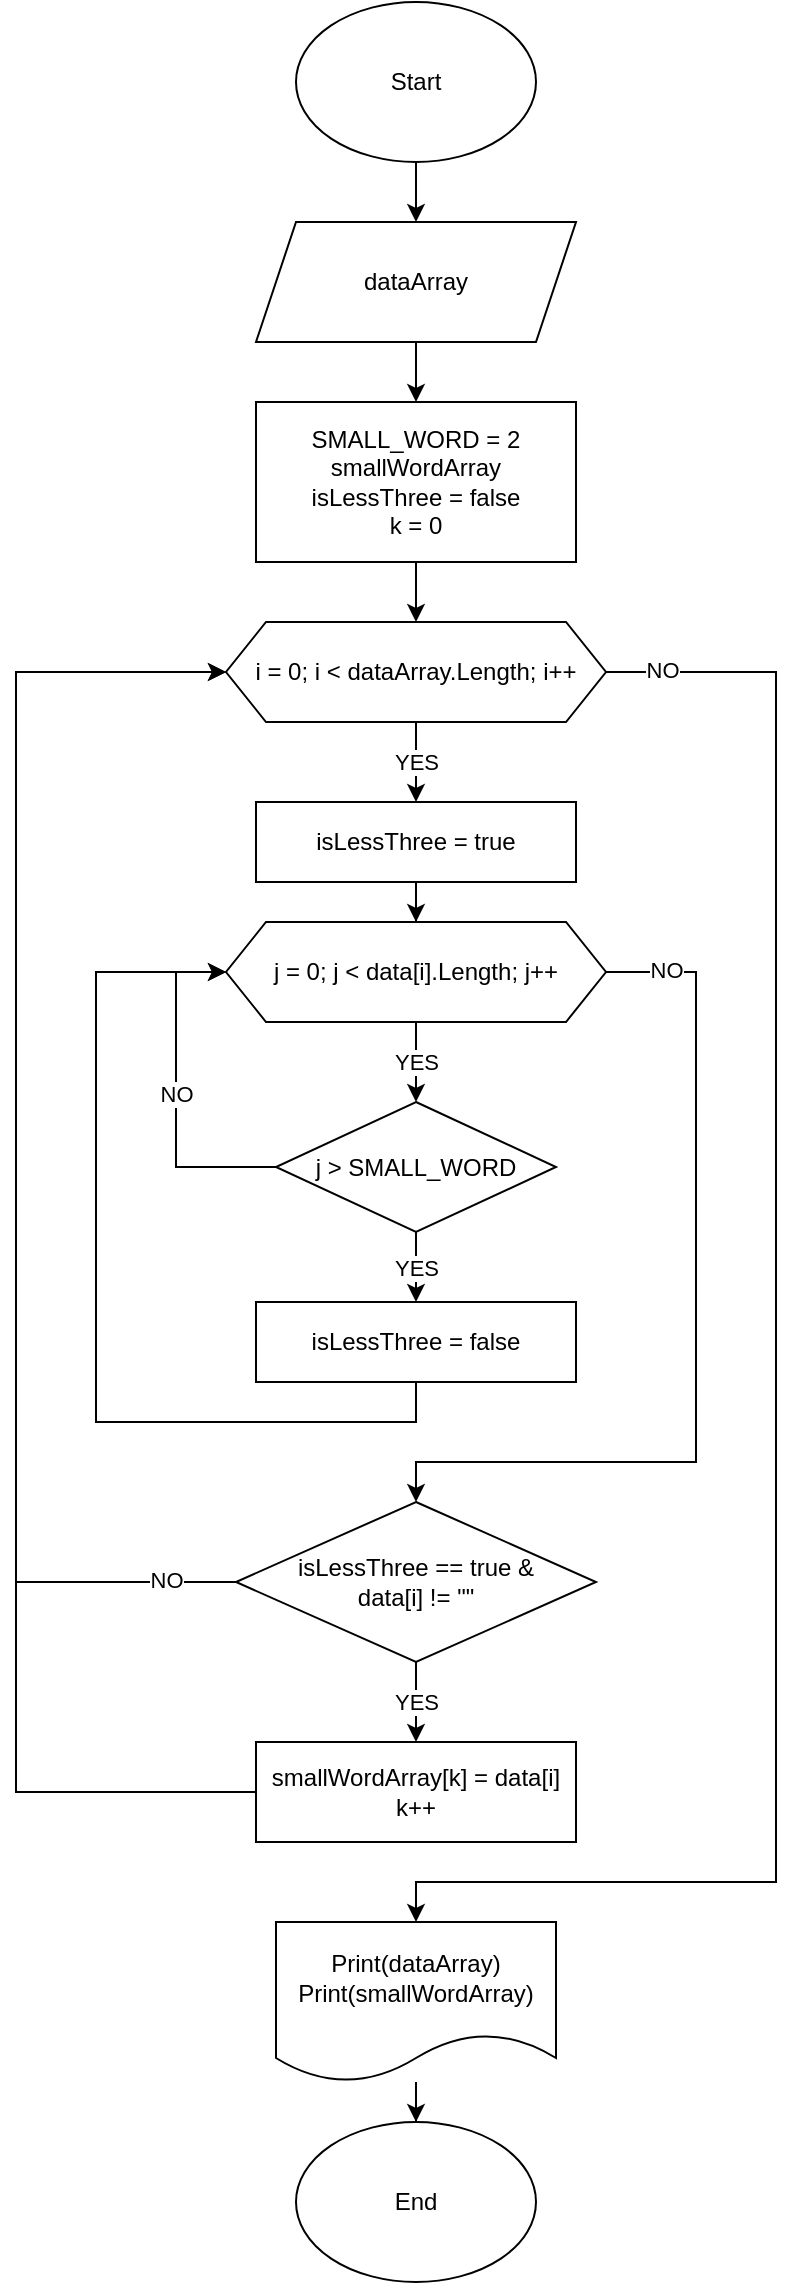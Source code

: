 <mxfile version="20.8.16" type="device"><diagram name="Страница 1" id="gZboKjlhhA_dYOazLyXa"><mxGraphModel dx="1311" dy="2357" grid="1" gridSize="10" guides="1" tooltips="1" connect="1" arrows="1" fold="1" page="1" pageScale="1" pageWidth="827" pageHeight="1169" math="0" shadow="0"><root><mxCell id="0"/><mxCell id="1" parent="0"/><mxCell id="pLO8W13Y_IraoeBc7tk2-8" style="edgeStyle=orthogonalEdgeStyle;rounded=0;orthogonalLoop=1;jettySize=auto;html=1;entryX=0.5;entryY=0;entryDx=0;entryDy=0;" parent="1" source="pLO8W13Y_IraoeBc7tk2-1" target="pLO8W13Y_IraoeBc7tk2-3" edge="1"><mxGeometry relative="1" as="geometry"/></mxCell><mxCell id="pLO8W13Y_IraoeBc7tk2-1" value="Start" style="ellipse;whiteSpace=wrap;html=1;" parent="1" vertex="1"><mxGeometry x="340" y="-40" width="120" height="80" as="geometry"/></mxCell><mxCell id="pLO8W13Y_IraoeBc7tk2-9" style="edgeStyle=orthogonalEdgeStyle;rounded=0;orthogonalLoop=1;jettySize=auto;html=1;entryX=0.5;entryY=0;entryDx=0;entryDy=0;" parent="1" source="pLO8W13Y_IraoeBc7tk2-3" target="pLO8W13Y_IraoeBc7tk2-5" edge="1"><mxGeometry relative="1" as="geometry"/></mxCell><mxCell id="pLO8W13Y_IraoeBc7tk2-3" value="dataArray" style="shape=parallelogram;perimeter=parallelogramPerimeter;whiteSpace=wrap;html=1;fixedSize=1;" parent="1" vertex="1"><mxGeometry x="320" y="70" width="160" height="60" as="geometry"/></mxCell><mxCell id="pLO8W13Y_IraoeBc7tk2-7" style="edgeStyle=orthogonalEdgeStyle;rounded=0;orthogonalLoop=1;jettySize=auto;html=1;entryX=0.5;entryY=0;entryDx=0;entryDy=0;" parent="1" source="pLO8W13Y_IraoeBc7tk2-5" edge="1"><mxGeometry relative="1" as="geometry"><mxPoint x="400" y="270" as="targetPoint"/></mxGeometry></mxCell><mxCell id="pLO8W13Y_IraoeBc7tk2-5" value="SMALL_WORD = 2&lt;br&gt;smallWordArray&lt;br&gt;isLessThree = false&lt;br&gt;k = 0" style="rounded=0;whiteSpace=wrap;html=1;" parent="1" vertex="1"><mxGeometry x="320" y="160" width="160" height="80" as="geometry"/></mxCell><mxCell id="pLO8W13Y_IraoeBc7tk2-14" value="YES" style="edgeStyle=orthogonalEdgeStyle;rounded=0;orthogonalLoop=1;jettySize=auto;html=1;" parent="1" source="pLO8W13Y_IraoeBc7tk2-10" target="pLO8W13Y_IraoeBc7tk2-11" edge="1"><mxGeometry relative="1" as="geometry"/></mxCell><mxCell id="pLO8W13Y_IraoeBc7tk2-42" style="edgeStyle=orthogonalEdgeStyle;rounded=0;orthogonalLoop=1;jettySize=auto;html=1;" parent="1" source="pLO8W13Y_IraoeBc7tk2-10" edge="1"><mxGeometry relative="1" as="geometry"><mxPoint x="400" y="920" as="targetPoint"/><Array as="points"><mxPoint x="580" y="295"/><mxPoint x="580" y="900"/><mxPoint x="400" y="900"/></Array></mxGeometry></mxCell><mxCell id="pLO8W13Y_IraoeBc7tk2-52" value="NO" style="edgeLabel;html=1;align=center;verticalAlign=middle;resizable=0;points=[];" parent="pLO8W13Y_IraoeBc7tk2-42" vertex="1" connectable="0"><mxGeometry x="-0.938" y="1" relative="1" as="geometry"><mxPoint as="offset"/></mxGeometry></mxCell><mxCell id="pLO8W13Y_IraoeBc7tk2-10" value="i = 0; i &amp;lt; dataArray.Length; i++" style="shape=hexagon;perimeter=hexagonPerimeter2;whiteSpace=wrap;html=1;fixedSize=1;" parent="1" vertex="1"><mxGeometry x="305" y="270" width="190" height="50" as="geometry"/></mxCell><mxCell id="pLO8W13Y_IraoeBc7tk2-17" style="edgeStyle=orthogonalEdgeStyle;rounded=0;orthogonalLoop=1;jettySize=auto;html=1;entryX=0.5;entryY=0;entryDx=0;entryDy=0;" parent="1" source="pLO8W13Y_IraoeBc7tk2-11" target="pLO8W13Y_IraoeBc7tk2-16" edge="1"><mxGeometry relative="1" as="geometry"/></mxCell><mxCell id="pLO8W13Y_IraoeBc7tk2-11" value="isLessThree = true" style="rounded=0;whiteSpace=wrap;html=1;" parent="1" vertex="1"><mxGeometry x="320" y="360" width="160" height="40" as="geometry"/></mxCell><mxCell id="pLO8W13Y_IraoeBc7tk2-23" value="YES" style="edgeStyle=orthogonalEdgeStyle;rounded=0;orthogonalLoop=1;jettySize=auto;html=1;entryX=0.5;entryY=0;entryDx=0;entryDy=0;" parent="1" source="pLO8W13Y_IraoeBc7tk2-16" target="pLO8W13Y_IraoeBc7tk2-22" edge="1"><mxGeometry relative="1" as="geometry"/></mxCell><mxCell id="pLO8W13Y_IraoeBc7tk2-25" style="edgeStyle=orthogonalEdgeStyle;rounded=0;orthogonalLoop=1;jettySize=auto;html=1;" parent="1" source="pLO8W13Y_IraoeBc7tk2-16" edge="1"><mxGeometry relative="1" as="geometry"><mxPoint x="400" y="710" as="targetPoint"/><Array as="points"><mxPoint x="540" y="445"/><mxPoint x="540" y="690"/><mxPoint x="400" y="690"/></Array></mxGeometry></mxCell><mxCell id="pLO8W13Y_IraoeBc7tk2-53" value="NO" style="edgeLabel;html=1;align=center;verticalAlign=middle;resizable=0;points=[];" parent="pLO8W13Y_IraoeBc7tk2-25" vertex="1" connectable="0"><mxGeometry x="-0.867" y="1" relative="1" as="geometry"><mxPoint as="offset"/></mxGeometry></mxCell><mxCell id="pLO8W13Y_IraoeBc7tk2-16" value="j = 0; j &amp;lt; data[i].Length; j++" style="shape=hexagon;perimeter=hexagonPerimeter2;whiteSpace=wrap;html=1;fixedSize=1;" parent="1" vertex="1"><mxGeometry x="305" y="420" width="190" height="50" as="geometry"/></mxCell><mxCell id="pLO8W13Y_IraoeBc7tk2-24" value="NO" style="edgeStyle=orthogonalEdgeStyle;rounded=0;orthogonalLoop=1;jettySize=auto;html=1;entryX=0;entryY=0.5;entryDx=0;entryDy=0;" parent="1" source="pLO8W13Y_IraoeBc7tk2-22" target="pLO8W13Y_IraoeBc7tk2-16" edge="1"><mxGeometry relative="1" as="geometry"><Array as="points"><mxPoint x="280" y="543"/><mxPoint x="280" y="445"/></Array></mxGeometry></mxCell><mxCell id="pLO8W13Y_IraoeBc7tk2-49" value="YES" style="edgeStyle=orthogonalEdgeStyle;rounded=0;orthogonalLoop=1;jettySize=auto;html=1;entryX=0.5;entryY=0;entryDx=0;entryDy=0;" parent="1" source="pLO8W13Y_IraoeBc7tk2-22" target="pLO8W13Y_IraoeBc7tk2-31" edge="1"><mxGeometry relative="1" as="geometry"/></mxCell><mxCell id="pLO8W13Y_IraoeBc7tk2-22" value="j &amp;gt; SMALL_WORD" style="rhombus;whiteSpace=wrap;html=1;" parent="1" vertex="1"><mxGeometry x="330" y="510" width="140" height="65" as="geometry"/></mxCell><mxCell id="pLO8W13Y_IraoeBc7tk2-32" style="edgeStyle=orthogonalEdgeStyle;rounded=0;orthogonalLoop=1;jettySize=auto;html=1;entryX=0;entryY=0.5;entryDx=0;entryDy=0;" parent="1" source="pLO8W13Y_IraoeBc7tk2-31" target="pLO8W13Y_IraoeBc7tk2-16" edge="1"><mxGeometry relative="1" as="geometry"><Array as="points"><mxPoint x="400" y="670"/><mxPoint x="240" y="670"/><mxPoint x="240" y="445"/></Array></mxGeometry></mxCell><mxCell id="pLO8W13Y_IraoeBc7tk2-31" value="isLessThree = false" style="rounded=0;whiteSpace=wrap;html=1;" parent="1" vertex="1"><mxGeometry x="320" y="610" width="160" height="40" as="geometry"/></mxCell><mxCell id="pLO8W13Y_IraoeBc7tk2-37" style="edgeStyle=orthogonalEdgeStyle;rounded=0;orthogonalLoop=1;jettySize=auto;html=1;entryX=0;entryY=0.5;entryDx=0;entryDy=0;" parent="1" source="pLO8W13Y_IraoeBc7tk2-33" target="pLO8W13Y_IraoeBc7tk2-10" edge="1"><mxGeometry relative="1" as="geometry"><Array as="points"><mxPoint x="200" y="750"/><mxPoint x="200" y="295"/></Array></mxGeometry></mxCell><mxCell id="pLO8W13Y_IraoeBc7tk2-39" value="NO" style="edgeLabel;html=1;align=center;verticalAlign=middle;resizable=0;points=[];" parent="pLO8W13Y_IraoeBc7tk2-37" vertex="1" connectable="0"><mxGeometry x="-0.895" y="-1" relative="1" as="geometry"><mxPoint as="offset"/></mxGeometry></mxCell><mxCell id="pLO8W13Y_IraoeBc7tk2-51" value="YES" style="edgeStyle=orthogonalEdgeStyle;rounded=0;orthogonalLoop=1;jettySize=auto;html=1;entryX=0.5;entryY=0;entryDx=0;entryDy=0;" parent="1" source="pLO8W13Y_IraoeBc7tk2-33" target="pLO8W13Y_IraoeBc7tk2-35" edge="1"><mxGeometry relative="1" as="geometry"/></mxCell><mxCell id="pLO8W13Y_IraoeBc7tk2-33" value="isLessThree == true &amp;amp;&lt;br&gt;data[i] != &quot;&quot;" style="rhombus;whiteSpace=wrap;html=1;" parent="1" vertex="1"><mxGeometry x="310" y="710" width="180" height="80" as="geometry"/></mxCell><mxCell id="pLO8W13Y_IraoeBc7tk2-40" style="edgeStyle=orthogonalEdgeStyle;rounded=0;orthogonalLoop=1;jettySize=auto;html=1;entryX=0;entryY=0.5;entryDx=0;entryDy=0;" parent="1" source="pLO8W13Y_IraoeBc7tk2-35" target="pLO8W13Y_IraoeBc7tk2-10" edge="1"><mxGeometry relative="1" as="geometry"><Array as="points"><mxPoint x="200" y="855"/><mxPoint x="200" y="295"/></Array></mxGeometry></mxCell><mxCell id="pLO8W13Y_IraoeBc7tk2-35" value="smallWordArray[k] = data[i]&lt;br&gt;k++" style="rounded=0;whiteSpace=wrap;html=1;" parent="1" vertex="1"><mxGeometry x="320" y="830" width="160" height="50" as="geometry"/></mxCell><mxCell id="pLO8W13Y_IraoeBc7tk2-45" style="edgeStyle=orthogonalEdgeStyle;rounded=0;orthogonalLoop=1;jettySize=auto;html=1;entryX=0.5;entryY=0;entryDx=0;entryDy=0;" parent="1" source="pLO8W13Y_IraoeBc7tk2-43" target="pLO8W13Y_IraoeBc7tk2-44" edge="1"><mxGeometry relative="1" as="geometry"/></mxCell><mxCell id="pLO8W13Y_IraoeBc7tk2-43" value="Print(dataArray)&lt;br&gt;Print(smallWordArray)" style="shape=document;whiteSpace=wrap;html=1;boundedLbl=1;" parent="1" vertex="1"><mxGeometry x="330" y="920" width="140" height="80" as="geometry"/></mxCell><mxCell id="pLO8W13Y_IraoeBc7tk2-44" value="End" style="ellipse;whiteSpace=wrap;html=1;" parent="1" vertex="1"><mxGeometry x="340" y="1020" width="120" height="80" as="geometry"/></mxCell></root></mxGraphModel></diagram></mxfile>